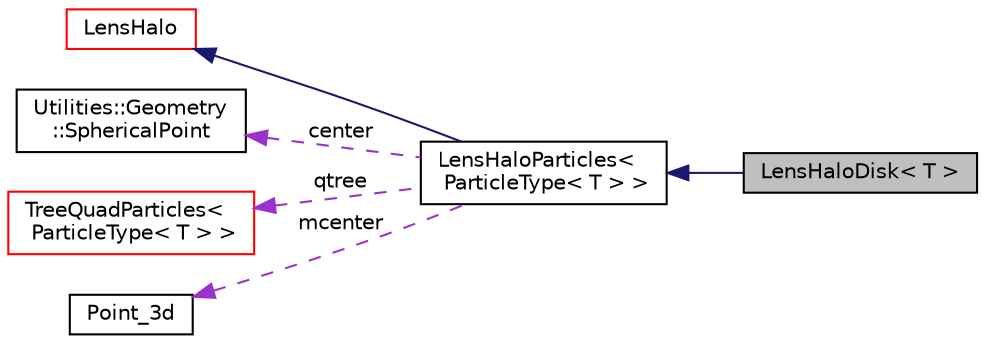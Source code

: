 digraph "LensHaloDisk&lt; T &gt;"
{
 // LATEX_PDF_SIZE
  edge [fontname="Helvetica",fontsize="10",labelfontname="Helvetica",labelfontsize="10"];
  node [fontname="Helvetica",fontsize="10",shape=record];
  rankdir="LR";
  Node3 [label="LensHaloDisk\< T \>",height=0.2,width=0.4,color="black", fillcolor="grey75", style="filled", fontcolor="black",tooltip="Creates a exponential disk out of particles."];
  Node4 -> Node3 [dir="back",color="midnightblue",fontsize="10",style="solid",fontname="Helvetica"];
  Node4 [label="LensHaloParticles\<\l ParticleType\< T \> \>",height=0.2,width=0.4,color="black", fillcolor="white", style="filled",URL="$class_lens_halo_particles.html",tooltip=" "];
  Node5 -> Node4 [dir="back",color="midnightblue",fontsize="10",style="solid",fontname="Helvetica"];
  Node5 [label="LensHalo",height=0.2,width=0.4,color="red", fillcolor="white", style="filled",URL="$class_lens_halo.html",tooltip="A base class for all types of lensing \"halos\" which are any mass distribution that cause lensing."];
  Node11 -> Node4 [dir="back",color="darkorchid3",fontsize="10",style="dashed",label=" center" ,fontname="Helvetica"];
  Node11 [label="Utilities::Geometry\l::SphericalPoint",height=0.2,width=0.4,color="black", fillcolor="white", style="filled",URL="$class_utilities_1_1_geometry_1_1_spherical_point.html",tooltip="represents a point in spherical coordinates theta = 0 is equator"];
  Node12 -> Node4 [dir="back",color="darkorchid3",fontsize="10",style="dashed",label=" qtree" ,fontname="Helvetica"];
  Node12 [label="TreeQuadParticles\<\l ParticleType\< T \> \>",height=0.2,width=0.4,color="red", fillcolor="white", style="filled",URL="$class_tree_quad_particles.html",tooltip=" "];
  Node10 -> Node4 [dir="back",color="darkorchid3",fontsize="10",style="dashed",label=" mcenter" ,fontname="Helvetica"];
  Node10 [label="Point_3d",height=0.2,width=0.4,color="black", fillcolor="white", style="filled",URL="$struct_point__3d.html",tooltip="Class for representing points or vectors in 3 dimensions. Not that the dereferencing operator is over..."];
}
